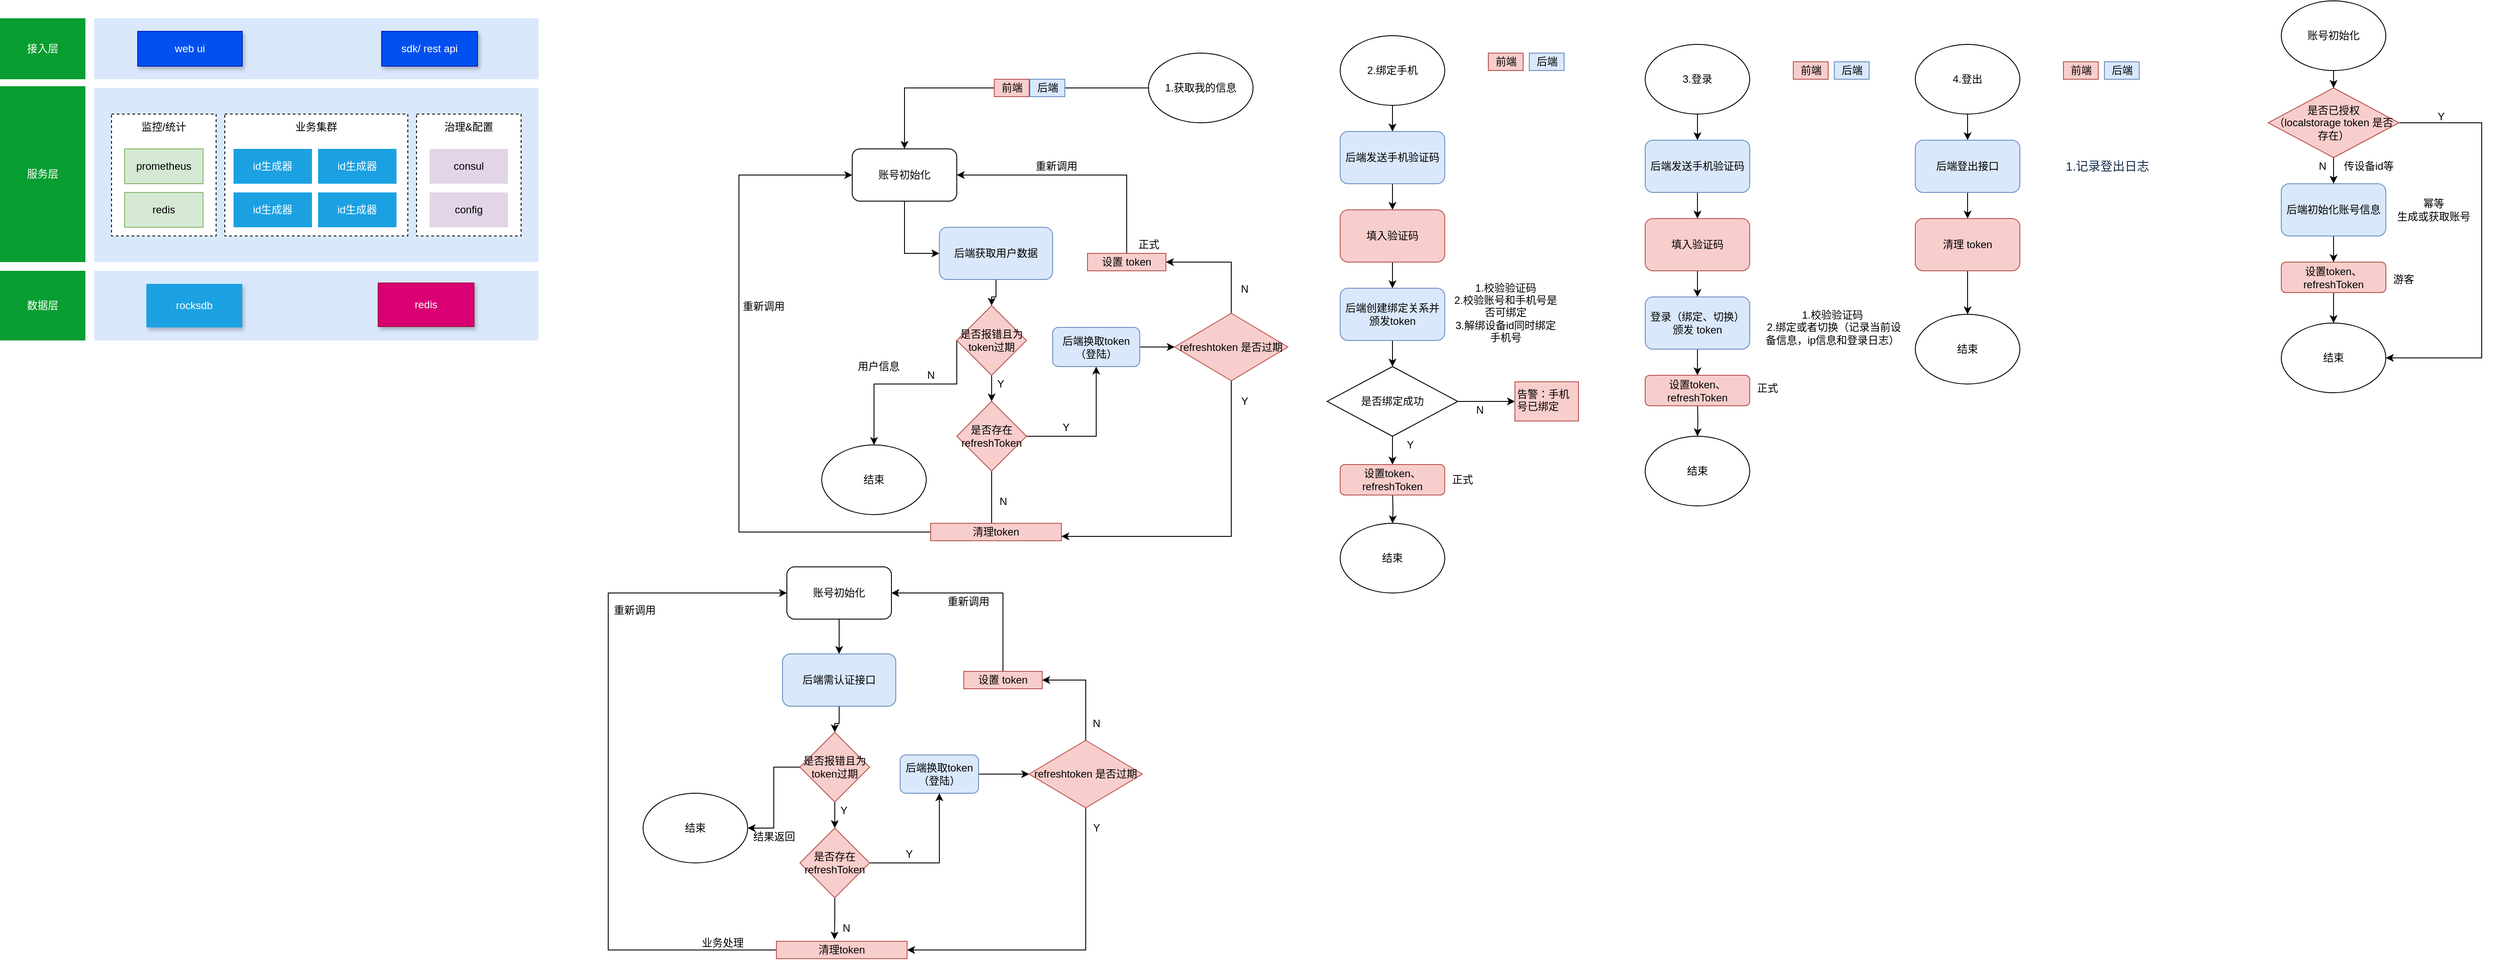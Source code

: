 <mxfile version="21.3.8" type="device">
  <diagram id="XAZssRx8YIH9e5BkyWsl" name="第 1 页">
    <mxGraphModel dx="3077" dy="991" grid="1" gridSize="10" guides="1" tooltips="1" connect="1" arrows="1" fold="1" page="1" pageScale="1" pageWidth="827" pageHeight="1169" math="0" shadow="0">
      <root>
        <mxCell id="0" />
        <mxCell id="1" parent="0" />
        <mxCell id="LnrfKWXW1_7QK9XkgKNR-47" value="" style="rounded=0;whiteSpace=wrap;html=1;fillColor=#dae8fc;strokeColor=none;" parent="1" vertex="1">
          <mxGeometry x="-720" y="330" width="510" height="80" as="geometry" />
        </mxCell>
        <mxCell id="LnrfKWXW1_7QK9XkgKNR-14" value="" style="rounded=0;whiteSpace=wrap;html=1;fillColor=#dae8fc;strokeColor=none;" parent="1" vertex="1">
          <mxGeometry x="-720" y="40" width="510" height="70" as="geometry" />
        </mxCell>
        <mxCell id="_0mLZ7xdxn-8egXV9tlw-7" style="edgeStyle=orthogonalEdgeStyle;rounded=0;orthogonalLoop=1;jettySize=auto;html=1;entryX=0.5;entryY=0;entryDx=0;entryDy=0;" parent="1" source="_0mLZ7xdxn-8egXV9tlw-6" target="T187bEgZ6sbshKcKV5Hq-18" edge="1">
          <mxGeometry relative="1" as="geometry">
            <mxPoint x="210" y="160" as="targetPoint" />
          </mxGeometry>
        </mxCell>
        <mxCell id="_0mLZ7xdxn-8egXV9tlw-6" value="1.获取我的信息" style="ellipse;whiteSpace=wrap;html=1;" parent="1" vertex="1">
          <mxGeometry x="490" y="80" width="120" height="80" as="geometry" />
        </mxCell>
        <mxCell id="_0mLZ7xdxn-8egXV9tlw-37" value="" style="edgeStyle=orthogonalEdgeStyle;rounded=0;orthogonalLoop=1;jettySize=auto;html=1;entryX=0.5;entryY=0;entryDx=0;entryDy=0;" parent="1" source="_0mLZ7xdxn-8egXV9tlw-53" target="_0mLZ7xdxn-8egXV9tlw-15" edge="1">
          <mxGeometry relative="1" as="geometry">
            <mxPoint x="310" y="420" as="targetPoint" />
            <Array as="points">
              <mxPoint x="270" y="460" />
              <mxPoint x="175" y="460" />
            </Array>
          </mxGeometry>
        </mxCell>
        <mxCell id="_0mLZ7xdxn-8egXV9tlw-55" value="" style="edgeStyle=orthogonalEdgeStyle;rounded=0;orthogonalLoop=1;jettySize=auto;html=1;entryX=0.5;entryY=0;entryDx=0;entryDy=0;" parent="1" source="_0mLZ7xdxn-8egXV9tlw-12" target="_0mLZ7xdxn-8egXV9tlw-53" edge="1">
          <mxGeometry relative="1" as="geometry">
            <mxPoint x="310" y="420" as="targetPoint" />
          </mxGeometry>
        </mxCell>
        <mxCell id="_0mLZ7xdxn-8egXV9tlw-12" value="后端获取用户数据" style="rounded=1;whiteSpace=wrap;html=1;fillColor=#dae8fc;strokeColor=#6c8ebf;" parent="1" vertex="1">
          <mxGeometry x="250" y="280" width="130" height="60" as="geometry" />
        </mxCell>
        <mxCell id="_0mLZ7xdxn-8egXV9tlw-15" value="结束" style="ellipse;whiteSpace=wrap;html=1;" parent="1" vertex="1">
          <mxGeometry x="115" y="530" width="120" height="80" as="geometry" />
        </mxCell>
        <mxCell id="_0mLZ7xdxn-8egXV9tlw-32" value="用户信息" style="text;html=1;align=center;verticalAlign=middle;resizable=0;points=[];autosize=1;" parent="1" vertex="1">
          <mxGeometry x="150" y="430" width="60" height="20" as="geometry" />
        </mxCell>
        <mxCell id="_0mLZ7xdxn-8egXV9tlw-40" value="" style="edgeStyle=orthogonalEdgeStyle;rounded=0;orthogonalLoop=1;jettySize=auto;html=1;" parent="1" source="_0mLZ7xdxn-8egXV9tlw-38" target="_0mLZ7xdxn-8egXV9tlw-46" edge="1">
          <mxGeometry relative="1" as="geometry">
            <mxPoint x="770" y="180" as="targetPoint" />
          </mxGeometry>
        </mxCell>
        <mxCell id="_0mLZ7xdxn-8egXV9tlw-38" value="2.绑定手机" style="ellipse;whiteSpace=wrap;html=1;" parent="1" vertex="1">
          <mxGeometry x="710" y="60" width="120" height="80" as="geometry" />
        </mxCell>
        <mxCell id="PrDm2Zr-NET8_9OV9A78-14" style="edgeStyle=orthogonalEdgeStyle;rounded=0;orthogonalLoop=1;jettySize=auto;html=1;" parent="1" source="_0mLZ7xdxn-8egXV9tlw-46" target="PrDm2Zr-NET8_9OV9A78-12" edge="1">
          <mxGeometry relative="1" as="geometry" />
        </mxCell>
        <mxCell id="_0mLZ7xdxn-8egXV9tlw-46" value="后端发送手机验证码" style="rounded=1;whiteSpace=wrap;html=1;fillColor=#dae8fc;strokeColor=#6c8ebf;" parent="1" vertex="1">
          <mxGeometry x="710" y="170" width="120" height="60" as="geometry" />
        </mxCell>
        <mxCell id="PrDm2Zr-NET8_9OV9A78-55" value="" style="edgeStyle=orthogonalEdgeStyle;rounded=0;orthogonalLoop=1;jettySize=auto;html=1;entryX=0.5;entryY=0;entryDx=0;entryDy=0;" parent="1" source="_0mLZ7xdxn-8egXV9tlw-48" target="PrDm2Zr-NET8_9OV9A78-56" edge="1">
          <mxGeometry relative="1" as="geometry">
            <mxPoint x="770.067" y="440" as="targetPoint" />
          </mxGeometry>
        </mxCell>
        <mxCell id="_0mLZ7xdxn-8egXV9tlw-48" value="后端创建绑定关系并颁发token" style="rounded=1;whiteSpace=wrap;html=1;fillColor=#dae8fc;strokeColor=#6c8ebf;" parent="1" vertex="1">
          <mxGeometry x="710" y="350" width="120" height="60" as="geometry" />
        </mxCell>
        <mxCell id="_0mLZ7xdxn-8egXV9tlw-49" value="1.校验验证码&lt;br&gt;2.校验账号和手机号是否可绑定&lt;br&gt;3.解绑设备id同时绑定手机号" style="text;html=1;strokeColor=none;fillColor=none;align=center;verticalAlign=middle;whiteSpace=wrap;rounded=0;" parent="1" vertex="1">
          <mxGeometry x="840" y="330" width="120" height="95" as="geometry" />
        </mxCell>
        <mxCell id="_0mLZ7xdxn-8egXV9tlw-52" value="结束" style="ellipse;whiteSpace=wrap;html=1;" parent="1" vertex="1">
          <mxGeometry x="710" y="620" width="120" height="80" as="geometry" />
        </mxCell>
        <mxCell id="_0mLZ7xdxn-8egXV9tlw-58" value="" style="edgeStyle=orthogonalEdgeStyle;rounded=0;orthogonalLoop=1;jettySize=auto;html=1;" parent="1" source="_0mLZ7xdxn-8egXV9tlw-53" target="_0mLZ7xdxn-8egXV9tlw-63" edge="1">
          <mxGeometry relative="1" as="geometry">
            <mxPoint x="390" y="410" as="targetPoint" />
          </mxGeometry>
        </mxCell>
        <mxCell id="_0mLZ7xdxn-8egXV9tlw-53" value="是否报错且为token过期" style="rhombus;whiteSpace=wrap;html=1;fillColor=#f8cecc;strokeColor=#b85450;" parent="1" vertex="1">
          <mxGeometry x="270" y="370" width="80" height="80" as="geometry" />
        </mxCell>
        <mxCell id="_0mLZ7xdxn-8egXV9tlw-56" value="N" style="text;html=1;align=center;verticalAlign=middle;resizable=0;points=[];autosize=1;" parent="1" vertex="1">
          <mxGeometry x="230" y="440" width="20" height="20" as="geometry" />
        </mxCell>
        <mxCell id="_0mLZ7xdxn-8egXV9tlw-66" value="" style="edgeStyle=orthogonalEdgeStyle;rounded=0;orthogonalLoop=1;jettySize=auto;html=1;entryX=1;entryY=0.5;entryDx=0;entryDy=0;exitX=0.5;exitY=0;exitDx=0;exitDy=0;" parent="1" source="PrDm2Zr-NET8_9OV9A78-2" target="T187bEgZ6sbshKcKV5Hq-18" edge="1">
          <mxGeometry relative="1" as="geometry">
            <mxPoint x="590" y="290" as="targetPoint" />
            <Array as="points" />
          </mxGeometry>
        </mxCell>
        <mxCell id="PrDm2Zr-NET8_9OV9A78-123" value="" style="edgeStyle=orthogonalEdgeStyle;rounded=0;orthogonalLoop=1;jettySize=auto;html=1;entryX=1;entryY=0.5;entryDx=0;entryDy=0;exitX=0.5;exitY=0;exitDx=0;exitDy=0;" parent="1" source="T187bEgZ6sbshKcKV5Hq-29" target="PrDm2Zr-NET8_9OV9A78-2" edge="1">
          <mxGeometry relative="1" as="geometry">
            <mxPoint x="455" y="295" as="targetPoint" />
          </mxGeometry>
        </mxCell>
        <mxCell id="T187bEgZ6sbshKcKV5Hq-30" value="" style="edgeStyle=orthogonalEdgeStyle;rounded=0;orthogonalLoop=1;jettySize=auto;html=1;" parent="1" source="_0mLZ7xdxn-8egXV9tlw-61" target="T187bEgZ6sbshKcKV5Hq-29" edge="1">
          <mxGeometry relative="1" as="geometry" />
        </mxCell>
        <mxCell id="_0mLZ7xdxn-8egXV9tlw-61" value="后端换取token（登陆）" style="rounded=1;whiteSpace=wrap;html=1;fillColor=#dae8fc;strokeColor=#6c8ebf;" parent="1" vertex="1">
          <mxGeometry x="380" y="395" width="100" height="45" as="geometry" />
        </mxCell>
        <mxCell id="_0mLZ7xdxn-8egXV9tlw-64" value="" style="edgeStyle=orthogonalEdgeStyle;rounded=0;orthogonalLoop=1;jettySize=auto;html=1;" parent="1" source="_0mLZ7xdxn-8egXV9tlw-63" target="_0mLZ7xdxn-8egXV9tlw-61" edge="1">
          <mxGeometry relative="1" as="geometry" />
        </mxCell>
        <mxCell id="_0mLZ7xdxn-8egXV9tlw-68" style="edgeStyle=orthogonalEdgeStyle;rounded=0;orthogonalLoop=1;jettySize=auto;html=1;entryX=0;entryY=0.5;entryDx=0;entryDy=0;" parent="1" source="_0mLZ7xdxn-8egXV9tlw-63" target="T187bEgZ6sbshKcKV5Hq-18" edge="1">
          <mxGeometry relative="1" as="geometry">
            <mxPoint x="140" y="220" as="targetPoint" />
            <Array as="points">
              <mxPoint x="310" y="630" />
              <mxPoint x="20" y="630" />
              <mxPoint x="20" y="220" />
            </Array>
          </mxGeometry>
        </mxCell>
        <mxCell id="_0mLZ7xdxn-8egXV9tlw-63" value="是否存在refreshToken" style="rhombus;whiteSpace=wrap;html=1;fillColor=#f8cecc;strokeColor=#b85450;" parent="1" vertex="1">
          <mxGeometry x="270" y="480" width="80" height="80" as="geometry" />
        </mxCell>
        <mxCell id="_0mLZ7xdxn-8egXV9tlw-67" value="Y" style="text;html=1;align=center;verticalAlign=middle;resizable=0;points=[];autosize=1;" parent="1" vertex="1">
          <mxGeometry x="310" y="450" width="20" height="20" as="geometry" />
        </mxCell>
        <mxCell id="_0mLZ7xdxn-8egXV9tlw-71" value="Y" style="text;html=1;align=center;verticalAlign=middle;resizable=0;points=[];autosize=1;" parent="1" vertex="1">
          <mxGeometry x="385" y="500" width="20" height="20" as="geometry" />
        </mxCell>
        <mxCell id="_0mLZ7xdxn-8egXV9tlw-72" value="N" style="text;html=1;align=center;verticalAlign=middle;resizable=0;points=[];autosize=1;" parent="1" vertex="1">
          <mxGeometry x="313" y="585" width="20" height="20" as="geometry" />
        </mxCell>
        <mxCell id="PrDm2Zr-NET8_9OV9A78-1" value="清理token" style="text;html=1;strokeColor=#b85450;fillColor=#f8cecc;align=center;verticalAlign=middle;whiteSpace=wrap;rounded=0;" parent="1" vertex="1">
          <mxGeometry x="240" y="620" width="150" height="20" as="geometry" />
        </mxCell>
        <mxCell id="PrDm2Zr-NET8_9OV9A78-6" value="前端" style="text;html=1;align=center;verticalAlign=middle;resizable=0;points=[];autosize=1;fillColor=#f8cecc;strokeColor=#b85450;" parent="1" vertex="1">
          <mxGeometry x="313" y="110" width="40" height="20" as="geometry" />
        </mxCell>
        <mxCell id="PrDm2Zr-NET8_9OV9A78-7" value="后端" style="text;html=1;align=center;verticalAlign=middle;resizable=0;points=[];autosize=1;fillColor=#dae8fc;strokeColor=#6c8ebf;" parent="1" vertex="1">
          <mxGeometry x="354" y="110" width="40" height="20" as="geometry" />
        </mxCell>
        <mxCell id="PrDm2Zr-NET8_9OV9A78-9" value="前端" style="text;html=1;align=center;verticalAlign=middle;resizable=0;points=[];autosize=1;fillColor=#f8cecc;strokeColor=#b85450;" parent="1" vertex="1">
          <mxGeometry x="880" y="80" width="40" height="20" as="geometry" />
        </mxCell>
        <mxCell id="PrDm2Zr-NET8_9OV9A78-10" value="后端" style="text;html=1;align=center;verticalAlign=middle;resizable=0;points=[];autosize=1;fillColor=#dae8fc;strokeColor=#6c8ebf;" parent="1" vertex="1">
          <mxGeometry x="927" y="80" width="40" height="20" as="geometry" />
        </mxCell>
        <mxCell id="PrDm2Zr-NET8_9OV9A78-15" value="" style="edgeStyle=orthogonalEdgeStyle;rounded=0;orthogonalLoop=1;jettySize=auto;html=1;" parent="1" source="PrDm2Zr-NET8_9OV9A78-12" target="_0mLZ7xdxn-8egXV9tlw-48" edge="1">
          <mxGeometry relative="1" as="geometry" />
        </mxCell>
        <mxCell id="PrDm2Zr-NET8_9OV9A78-12" value="填入验证码" style="rounded=1;whiteSpace=wrap;html=1;fillColor=#f8cecc;strokeColor=#b85450;" parent="1" vertex="1">
          <mxGeometry x="710" y="260" width="120" height="60" as="geometry" />
        </mxCell>
        <mxCell id="PrDm2Zr-NET8_9OV9A78-17" value="" style="edgeStyle=orthogonalEdgeStyle;rounded=0;orthogonalLoop=1;jettySize=auto;html=1;" parent="1" source="PrDm2Zr-NET8_9OV9A78-18" target="PrDm2Zr-NET8_9OV9A78-20" edge="1">
          <mxGeometry relative="1" as="geometry">
            <mxPoint x="1430" y="190" as="targetPoint" />
          </mxGeometry>
        </mxCell>
        <mxCell id="PrDm2Zr-NET8_9OV9A78-18" value="4.登出" style="ellipse;whiteSpace=wrap;html=1;" parent="1" vertex="1">
          <mxGeometry x="1370" y="70" width="120" height="80" as="geometry" />
        </mxCell>
        <mxCell id="PrDm2Zr-NET8_9OV9A78-19" style="edgeStyle=orthogonalEdgeStyle;rounded=0;orthogonalLoop=1;jettySize=auto;html=1;" parent="1" source="PrDm2Zr-NET8_9OV9A78-20" target="PrDm2Zr-NET8_9OV9A78-28" edge="1">
          <mxGeometry relative="1" as="geometry" />
        </mxCell>
        <mxCell id="PrDm2Zr-NET8_9OV9A78-20" value="后端登出接口" style="rounded=1;whiteSpace=wrap;html=1;fillColor=#dae8fc;strokeColor=#6c8ebf;" parent="1" vertex="1">
          <mxGeometry x="1370" y="180" width="120" height="60" as="geometry" />
        </mxCell>
        <mxCell id="PrDm2Zr-NET8_9OV9A78-24" value="结束" style="ellipse;whiteSpace=wrap;html=1;" parent="1" vertex="1">
          <mxGeometry x="1370" y="380" width="120" height="80" as="geometry" />
        </mxCell>
        <mxCell id="PrDm2Zr-NET8_9OV9A78-25" value="前端" style="text;html=1;align=center;verticalAlign=middle;resizable=0;points=[];autosize=1;fillColor=#f8cecc;strokeColor=#b85450;" parent="1" vertex="1">
          <mxGeometry x="1540" y="90" width="40" height="20" as="geometry" />
        </mxCell>
        <mxCell id="PrDm2Zr-NET8_9OV9A78-26" value="后端" style="text;html=1;align=center;verticalAlign=middle;resizable=0;points=[];autosize=1;fillColor=#dae8fc;strokeColor=#6c8ebf;" parent="1" vertex="1">
          <mxGeometry x="1587" y="90" width="40" height="20" as="geometry" />
        </mxCell>
        <mxCell id="PrDm2Zr-NET8_9OV9A78-27" value="" style="edgeStyle=orthogonalEdgeStyle;rounded=0;orthogonalLoop=1;jettySize=auto;html=1;" parent="1" source="PrDm2Zr-NET8_9OV9A78-28" target="PrDm2Zr-NET8_9OV9A78-24" edge="1">
          <mxGeometry relative="1" as="geometry">
            <mxPoint x="1430" y="360" as="targetPoint" />
          </mxGeometry>
        </mxCell>
        <mxCell id="PrDm2Zr-NET8_9OV9A78-28" value="&lt;span style=&quot;font-family: &amp;#34;helvetica&amp;#34;&quot;&gt;清理 token&lt;/span&gt;" style="rounded=1;whiteSpace=wrap;html=1;fillColor=#f8cecc;strokeColor=#b85450;" parent="1" vertex="1">
          <mxGeometry x="1370" y="270" width="120" height="60" as="geometry" />
        </mxCell>
        <mxCell id="PrDm2Zr-NET8_9OV9A78-29" value="&lt;span style=&quot;color: rgb(23 , 43 , 77) ; font-family: , &amp;#34;system-ui&amp;#34; , &amp;#34;segoe ui&amp;#34; , &amp;#34;roboto&amp;#34; , &amp;#34;oxygen&amp;#34; , &amp;#34;ubuntu&amp;#34; , &amp;#34;fira sans&amp;#34; , &amp;#34;droid sans&amp;#34; , &amp;#34;helvetica neue&amp;#34; , sans-serif ; font-size: 14px ; text-align: left ; background-color: rgb(255 , 255 , 255)&quot;&gt;1.记录登出日志&lt;br&gt;&lt;/span&gt;" style="text;html=1;align=center;verticalAlign=middle;resizable=0;points=[];autosize=1;" parent="1" vertex="1">
          <mxGeometry x="1535" y="200" width="110" height="20" as="geometry" />
        </mxCell>
        <mxCell id="PrDm2Zr-NET8_9OV9A78-31" value="" style="edgeStyle=orthogonalEdgeStyle;rounded=0;orthogonalLoop=1;jettySize=auto;html=1;" parent="1" source="PrDm2Zr-NET8_9OV9A78-32" target="PrDm2Zr-NET8_9OV9A78-34" edge="1">
          <mxGeometry relative="1" as="geometry">
            <mxPoint x="1120" y="190" as="targetPoint" />
          </mxGeometry>
        </mxCell>
        <mxCell id="PrDm2Zr-NET8_9OV9A78-32" value="3.登录" style="ellipse;whiteSpace=wrap;html=1;" parent="1" vertex="1">
          <mxGeometry x="1060" y="70" width="120" height="80" as="geometry" />
        </mxCell>
        <mxCell id="PrDm2Zr-NET8_9OV9A78-33" style="edgeStyle=orthogonalEdgeStyle;rounded=0;orthogonalLoop=1;jettySize=auto;html=1;" parent="1" source="PrDm2Zr-NET8_9OV9A78-34" target="PrDm2Zr-NET8_9OV9A78-41" edge="1">
          <mxGeometry relative="1" as="geometry" />
        </mxCell>
        <mxCell id="PrDm2Zr-NET8_9OV9A78-34" value="后端发送手机验证码" style="rounded=1;whiteSpace=wrap;html=1;fillColor=#dae8fc;strokeColor=#6c8ebf;" parent="1" vertex="1">
          <mxGeometry x="1060" y="180" width="120" height="60" as="geometry" />
        </mxCell>
        <mxCell id="PrDm2Zr-NET8_9OV9A78-35" value="" style="edgeStyle=orthogonalEdgeStyle;rounded=0;orthogonalLoop=1;jettySize=auto;html=1;" parent="1" source="PrDm2Zr-NET8_9OV9A78-36" edge="1">
          <mxGeometry relative="1" as="geometry">
            <mxPoint x="1120" y="450" as="targetPoint" />
          </mxGeometry>
        </mxCell>
        <mxCell id="PrDm2Zr-NET8_9OV9A78-36" value="登录（绑定、切换）&lt;br&gt;颁发 token" style="rounded=1;whiteSpace=wrap;html=1;fillColor=#dae8fc;strokeColor=#6c8ebf;" parent="1" vertex="1">
          <mxGeometry x="1060" y="360" width="120" height="60" as="geometry" />
        </mxCell>
        <mxCell id="PrDm2Zr-NET8_9OV9A78-37" value="1.校验验证码&lt;br&gt;&amp;nbsp;2.绑定或者切换（记录当前设备信息，ip信息和登录日志）" style="text;html=1;strokeColor=none;fillColor=none;align=center;verticalAlign=middle;whiteSpace=wrap;rounded=0;" parent="1" vertex="1">
          <mxGeometry x="1190" y="350" width="170" height="90" as="geometry" />
        </mxCell>
        <mxCell id="PrDm2Zr-NET8_9OV9A78-38" value="前端" style="text;html=1;align=center;verticalAlign=middle;resizable=0;points=[];autosize=1;fillColor=#f8cecc;strokeColor=#b85450;" parent="1" vertex="1">
          <mxGeometry x="1230" y="90" width="40" height="20" as="geometry" />
        </mxCell>
        <mxCell id="PrDm2Zr-NET8_9OV9A78-39" value="后端" style="text;html=1;align=center;verticalAlign=middle;resizable=0;points=[];autosize=1;fillColor=#dae8fc;strokeColor=#6c8ebf;" parent="1" vertex="1">
          <mxGeometry x="1277" y="90" width="40" height="20" as="geometry" />
        </mxCell>
        <mxCell id="PrDm2Zr-NET8_9OV9A78-40" value="" style="edgeStyle=orthogonalEdgeStyle;rounded=0;orthogonalLoop=1;jettySize=auto;html=1;" parent="1" source="PrDm2Zr-NET8_9OV9A78-41" target="PrDm2Zr-NET8_9OV9A78-36" edge="1">
          <mxGeometry relative="1" as="geometry" />
        </mxCell>
        <mxCell id="PrDm2Zr-NET8_9OV9A78-41" value="填入验证码" style="rounded=1;whiteSpace=wrap;html=1;fillColor=#f8cecc;strokeColor=#b85450;" parent="1" vertex="1">
          <mxGeometry x="1060" y="270" width="120" height="60" as="geometry" />
        </mxCell>
        <mxCell id="PrDm2Zr-NET8_9OV9A78-43" value="结束" style="ellipse;whiteSpace=wrap;html=1;" parent="1" vertex="1">
          <mxGeometry x="1060" y="520" width="120" height="80" as="geometry" />
        </mxCell>
        <mxCell id="T187bEgZ6sbshKcKV5Hq-10" value="" style="edgeStyle=orthogonalEdgeStyle;rounded=0;orthogonalLoop=1;jettySize=auto;html=1;" parent="1" source="PrDm2Zr-NET8_9OV9A78-44" target="T187bEgZ6sbshKcKV5Hq-9" edge="1">
          <mxGeometry relative="1" as="geometry" />
        </mxCell>
        <mxCell id="PrDm2Zr-NET8_9OV9A78-44" value="账号初始化" style="ellipse;whiteSpace=wrap;html=1;" parent="1" vertex="1">
          <mxGeometry x="1790" y="20" width="120" height="80" as="geometry" />
        </mxCell>
        <mxCell id="PrDm2Zr-NET8_9OV9A78-50" style="edgeStyle=orthogonalEdgeStyle;rounded=0;orthogonalLoop=1;jettySize=auto;html=1;exitX=0.5;exitY=1;exitDx=0;exitDy=0;" parent="1" source="PrDm2Zr-NET8_9OV9A78-2" target="PrDm2Zr-NET8_9OV9A78-2" edge="1">
          <mxGeometry relative="1" as="geometry" />
        </mxCell>
        <mxCell id="PrDm2Zr-NET8_9OV9A78-53" value="" style="edgeStyle=orthogonalEdgeStyle;rounded=0;orthogonalLoop=1;jettySize=auto;html=1;" parent="1" target="PrDm2Zr-NET8_9OV9A78-43" edge="1">
          <mxGeometry relative="1" as="geometry">
            <mxPoint x="1120" y="480" as="sourcePoint" />
          </mxGeometry>
        </mxCell>
        <mxCell id="PrDm2Zr-NET8_9OV9A78-58" value="" style="edgeStyle=orthogonalEdgeStyle;rounded=0;orthogonalLoop=1;jettySize=auto;html=1;entryX=0;entryY=0.5;entryDx=0;entryDy=0;" parent="1" source="PrDm2Zr-NET8_9OV9A78-56" target="PrDm2Zr-NET8_9OV9A78-68" edge="1">
          <mxGeometry relative="1" as="geometry">
            <mxPoint x="925" y="480" as="targetPoint" />
          </mxGeometry>
        </mxCell>
        <mxCell id="PrDm2Zr-NET8_9OV9A78-60" value="" style="edgeStyle=orthogonalEdgeStyle;rounded=0;orthogonalLoop=1;jettySize=auto;html=1;entryX=0.5;entryY=0;entryDx=0;entryDy=0;" parent="1" source="PrDm2Zr-NET8_9OV9A78-56" target="T187bEgZ6sbshKcKV5Hq-17" edge="1">
          <mxGeometry relative="1" as="geometry">
            <mxPoint x="770" y="560" as="targetPoint" />
          </mxGeometry>
        </mxCell>
        <mxCell id="PrDm2Zr-NET8_9OV9A78-56" value="是否绑定成功" style="rhombus;whiteSpace=wrap;html=1;" parent="1" vertex="1">
          <mxGeometry x="695" y="440" width="150" height="80" as="geometry" />
        </mxCell>
        <mxCell id="PrDm2Zr-NET8_9OV9A78-62" value="" style="edgeStyle=orthogonalEdgeStyle;rounded=0;orthogonalLoop=1;jettySize=auto;html=1;" parent="1" target="_0mLZ7xdxn-8egXV9tlw-52" edge="1">
          <mxGeometry relative="1" as="geometry">
            <mxPoint x="770.067" y="585" as="sourcePoint" />
          </mxGeometry>
        </mxCell>
        <mxCell id="PrDm2Zr-NET8_9OV9A78-64" value="N" style="text;html=1;align=center;verticalAlign=middle;resizable=0;points=[];autosize=1;" parent="1" vertex="1">
          <mxGeometry x="860" y="480" width="20" height="20" as="geometry" />
        </mxCell>
        <mxCell id="PrDm2Zr-NET8_9OV9A78-65" value="Y" style="text;html=1;align=center;verticalAlign=middle;resizable=0;points=[];autosize=1;" parent="1" vertex="1">
          <mxGeometry x="780" y="520" width="20" height="20" as="geometry" />
        </mxCell>
        <mxCell id="PrDm2Zr-NET8_9OV9A78-68" value="&lt;span style=&quot;color: rgb(0 , 0 , 0) ; font-family: &amp;#34;helvetica&amp;#34; ; font-size: 12px ; font-style: normal ; font-weight: 400 ; letter-spacing: normal ; text-align: center ; text-indent: 0px ; text-transform: none ; word-spacing: 0px ; display: inline ; float: none&quot;&gt;告警：手机号已绑定&lt;/span&gt;" style="text;whiteSpace=wrap;html=1;fillColor=#f8cecc;strokeColor=#b85450;" parent="1" vertex="1">
          <mxGeometry x="910.5" y="457.5" width="73" height="45" as="geometry" />
        </mxCell>
        <mxCell id="PrDm2Zr-NET8_9OV9A78-84" value="" style="edgeStyle=orthogonalEdgeStyle;rounded=0;orthogonalLoop=1;jettySize=auto;html=1;" parent="1" source="PrDm2Zr-NET8_9OV9A78-75" target="PrDm2Zr-NET8_9OV9A78-83" edge="1">
          <mxGeometry relative="1" as="geometry" />
        </mxCell>
        <mxCell id="PrDm2Zr-NET8_9OV9A78-75" value="后端初始化账号信息" style="rounded=1;whiteSpace=wrap;html=1;fillColor=#dae8fc;strokeColor=#6c8ebf;" parent="1" vertex="1">
          <mxGeometry x="1790" y="230" width="120" height="60" as="geometry" />
        </mxCell>
        <mxCell id="PrDm2Zr-NET8_9OV9A78-85" value="" style="edgeStyle=orthogonalEdgeStyle;rounded=0;orthogonalLoop=1;jettySize=auto;html=1;" parent="1" source="PrDm2Zr-NET8_9OV9A78-83" target="PrDm2Zr-NET8_9OV9A78-79" edge="1">
          <mxGeometry relative="1" as="geometry" />
        </mxCell>
        <mxCell id="PrDm2Zr-NET8_9OV9A78-83" value="设置token、refreshToken" style="rounded=1;whiteSpace=wrap;html=1;fillColor=#f8cecc;strokeColor=#b85450;" parent="1" vertex="1">
          <mxGeometry x="1790" y="320" width="120" height="35" as="geometry" />
        </mxCell>
        <mxCell id="PrDm2Zr-NET8_9OV9A78-78" value="幂等&lt;br&gt;生成或获取账号" style="text;html=1;strokeColor=none;fillColor=none;align=center;verticalAlign=middle;whiteSpace=wrap;rounded=0;" parent="1" vertex="1">
          <mxGeometry x="1890" y="250" width="150" height="20" as="geometry" />
        </mxCell>
        <mxCell id="PrDm2Zr-NET8_9OV9A78-79" value="结束" style="ellipse;whiteSpace=wrap;html=1;" parent="1" vertex="1">
          <mxGeometry x="1790" y="390" width="120" height="80" as="geometry" />
        </mxCell>
        <mxCell id="PrDm2Zr-NET8_9OV9A78-90" value="传设备id等" style="text;html=1;align=center;verticalAlign=middle;resizable=0;points=[];autosize=1;" parent="1" vertex="1">
          <mxGeometry x="1855" y="200" width="70" height="20" as="geometry" />
        </mxCell>
        <mxCell id="PrDm2Zr-NET8_9OV9A78-91" value="" style="edgeStyle=orthogonalEdgeStyle;rounded=0;orthogonalLoop=1;jettySize=auto;html=1;entryX=0.5;entryY=0;entryDx=0;entryDy=0;" parent="1" source="PrDm2Zr-NET8_9OV9A78-92" target="PrDm2Zr-NET8_9OV9A78-94" edge="1">
          <mxGeometry relative="1" as="geometry">
            <mxPoint x="130" y="910" as="targetPoint" />
          </mxGeometry>
        </mxCell>
        <mxCell id="PrDm2Zr-NET8_9OV9A78-92" value="后端需认证接口" style="rounded=1;whiteSpace=wrap;html=1;fillColor=#dae8fc;strokeColor=#6c8ebf;" parent="1" vertex="1">
          <mxGeometry x="70" y="770" width="130" height="60" as="geometry" />
        </mxCell>
        <mxCell id="PrDm2Zr-NET8_9OV9A78-93" value="" style="edgeStyle=orthogonalEdgeStyle;rounded=0;orthogonalLoop=1;jettySize=auto;html=1;" parent="1" source="PrDm2Zr-NET8_9OV9A78-94" target="PrDm2Zr-NET8_9OV9A78-98" edge="1">
          <mxGeometry relative="1" as="geometry">
            <mxPoint x="210" y="900" as="targetPoint" />
          </mxGeometry>
        </mxCell>
        <mxCell id="PrDm2Zr-NET8_9OV9A78-94" value="是否报错且为token过期" style="rhombus;whiteSpace=wrap;html=1;fillColor=#f8cecc;strokeColor=#b85450;" parent="1" vertex="1">
          <mxGeometry x="90" y="860" width="80" height="80" as="geometry" />
        </mxCell>
        <mxCell id="PrDm2Zr-NET8_9OV9A78-95" value="" style="edgeStyle=orthogonalEdgeStyle;rounded=0;orthogonalLoop=1;jettySize=auto;html=1;entryX=1;entryY=0.5;entryDx=0;entryDy=0;exitX=0.5;exitY=0;exitDx=0;exitDy=0;" parent="1" source="PrDm2Zr-NET8_9OV9A78-103" target="T187bEgZ6sbshKcKV5Hq-24" edge="1">
          <mxGeometry relative="1" as="geometry">
            <mxPoint x="410" y="780" as="targetPoint" />
            <Array as="points" />
          </mxGeometry>
        </mxCell>
        <mxCell id="PrDm2Zr-NET8_9OV9A78-108" value="" style="edgeStyle=orthogonalEdgeStyle;rounded=0;orthogonalLoop=1;jettySize=auto;html=1;" parent="1" source="PrDm2Zr-NET8_9OV9A78-96" target="PrDm2Zr-NET8_9OV9A78-109" edge="1">
          <mxGeometry relative="1" as="geometry">
            <mxPoint x="420" y="897.5" as="targetPoint" />
          </mxGeometry>
        </mxCell>
        <mxCell id="PrDm2Zr-NET8_9OV9A78-96" value="后端换取token（登陆）" style="rounded=1;whiteSpace=wrap;html=1;fillColor=#dae8fc;strokeColor=#6c8ebf;" parent="1" vertex="1">
          <mxGeometry x="205" y="886" width="90" height="44" as="geometry" />
        </mxCell>
        <mxCell id="PrDm2Zr-NET8_9OV9A78-97" value="" style="edgeStyle=orthogonalEdgeStyle;rounded=0;orthogonalLoop=1;jettySize=auto;html=1;" parent="1" source="PrDm2Zr-NET8_9OV9A78-98" target="PrDm2Zr-NET8_9OV9A78-96" edge="1">
          <mxGeometry relative="1" as="geometry" />
        </mxCell>
        <mxCell id="PrDm2Zr-NET8_9OV9A78-106" value="" style="edgeStyle=orthogonalEdgeStyle;rounded=0;orthogonalLoop=1;jettySize=auto;html=1;entryX=0.444;entryY=-0.1;entryDx=0;entryDy=0;entryPerimeter=0;" parent="1" source="PrDm2Zr-NET8_9OV9A78-98" target="PrDm2Zr-NET8_9OV9A78-102" edge="1">
          <mxGeometry relative="1" as="geometry">
            <mxPoint x="130" y="1130" as="targetPoint" />
          </mxGeometry>
        </mxCell>
        <mxCell id="PrDm2Zr-NET8_9OV9A78-115" value="" style="edgeStyle=orthogonalEdgeStyle;rounded=0;orthogonalLoop=1;jettySize=auto;html=1;exitX=0;exitY=0.5;exitDx=0;exitDy=0;" parent="1" source="PrDm2Zr-NET8_9OV9A78-94" target="PrDm2Zr-NET8_9OV9A78-116" edge="1">
          <mxGeometry relative="1" as="geometry">
            <mxPoint x="-30" y="970" as="targetPoint" />
          </mxGeometry>
        </mxCell>
        <mxCell id="PrDm2Zr-NET8_9OV9A78-98" value="是否存在refreshToken" style="rhombus;whiteSpace=wrap;html=1;fillColor=#f8cecc;strokeColor=#b85450;" parent="1" vertex="1">
          <mxGeometry x="90" y="970" width="80" height="80" as="geometry" />
        </mxCell>
        <mxCell id="PrDm2Zr-NET8_9OV9A78-99" value="Y" style="text;html=1;align=center;verticalAlign=middle;resizable=0;points=[];autosize=1;" parent="1" vertex="1">
          <mxGeometry x="130" y="940" width="20" height="20" as="geometry" />
        </mxCell>
        <mxCell id="PrDm2Zr-NET8_9OV9A78-100" value="Y" style="text;html=1;align=center;verticalAlign=middle;resizable=0;points=[];autosize=1;" parent="1" vertex="1">
          <mxGeometry x="205" y="990" width="20" height="20" as="geometry" />
        </mxCell>
        <mxCell id="PrDm2Zr-NET8_9OV9A78-101" value="N" style="text;html=1;align=center;verticalAlign=middle;resizable=0;points=[];autosize=1;" parent="1" vertex="1">
          <mxGeometry x="133" y="1075" width="20" height="20" as="geometry" />
        </mxCell>
        <mxCell id="PrDm2Zr-NET8_9OV9A78-117" style="edgeStyle=orthogonalEdgeStyle;rounded=0;orthogonalLoop=1;jettySize=auto;html=1;entryX=0;entryY=0.5;entryDx=0;entryDy=0;" parent="1" source="PrDm2Zr-NET8_9OV9A78-102" target="T187bEgZ6sbshKcKV5Hq-24" edge="1">
          <mxGeometry relative="1" as="geometry">
            <Array as="points">
              <mxPoint x="-130" y="1110" />
              <mxPoint x="-130" y="700" />
            </Array>
          </mxGeometry>
        </mxCell>
        <mxCell id="PrDm2Zr-NET8_9OV9A78-102" value="清理token" style="text;html=1;strokeColor=#b85450;fillColor=#f8cecc;align=center;verticalAlign=middle;whiteSpace=wrap;rounded=0;" parent="1" vertex="1">
          <mxGeometry x="63" y="1100" width="150" height="20" as="geometry" />
        </mxCell>
        <mxCell id="PrDm2Zr-NET8_9OV9A78-104" style="edgeStyle=orthogonalEdgeStyle;rounded=0;orthogonalLoop=1;jettySize=auto;html=1;exitX=0.5;exitY=1;exitDx=0;exitDy=0;" parent="1" source="PrDm2Zr-NET8_9OV9A78-103" target="PrDm2Zr-NET8_9OV9A78-103" edge="1">
          <mxGeometry relative="1" as="geometry" />
        </mxCell>
        <mxCell id="PrDm2Zr-NET8_9OV9A78-110" style="edgeStyle=orthogonalEdgeStyle;rounded=0;orthogonalLoop=1;jettySize=auto;html=1;entryX=1;entryY=0.5;entryDx=0;entryDy=0;exitX=0.5;exitY=1;exitDx=0;exitDy=0;" parent="1" source="PrDm2Zr-NET8_9OV9A78-109" target="PrDm2Zr-NET8_9OV9A78-102" edge="1">
          <mxGeometry relative="1" as="geometry">
            <Array as="points">
              <mxPoint x="418" y="1110" />
            </Array>
          </mxGeometry>
        </mxCell>
        <mxCell id="PrDm2Zr-NET8_9OV9A78-109" value="refreshtoken 是否过期" style="rhombus;whiteSpace=wrap;html=1;fillColor=#f8cecc;strokeColor=#b85450;" parent="1" vertex="1">
          <mxGeometry x="353" y="869.25" width="130" height="77.5" as="geometry" />
        </mxCell>
        <mxCell id="PrDm2Zr-NET8_9OV9A78-111" value="Y" style="text;html=1;align=center;verticalAlign=middle;resizable=0;points=[];autosize=1;" parent="1" vertex="1">
          <mxGeometry x="420" y="960" width="20" height="20" as="geometry" />
        </mxCell>
        <mxCell id="PrDm2Zr-NET8_9OV9A78-103" value="设置 token" style="text;html=1;strokeColor=#b85450;fillColor=#f8cecc;align=center;verticalAlign=middle;whiteSpace=wrap;rounded=0;" parent="1" vertex="1">
          <mxGeometry x="278" y="790" width="90" height="20" as="geometry" />
        </mxCell>
        <mxCell id="PrDm2Zr-NET8_9OV9A78-113" value="" style="edgeStyle=orthogonalEdgeStyle;rounded=0;orthogonalLoop=1;jettySize=auto;html=1;entryX=1;entryY=0.5;entryDx=0;entryDy=0;exitX=0.5;exitY=0;exitDx=0;exitDy=0;" parent="1" source="PrDm2Zr-NET8_9OV9A78-109" target="PrDm2Zr-NET8_9OV9A78-103" edge="1">
          <mxGeometry relative="1" as="geometry">
            <mxPoint x="200" y="800" as="targetPoint" />
            <Array as="points">
              <mxPoint x="418" y="800" />
            </Array>
            <mxPoint x="445" y="860" as="sourcePoint" />
          </mxGeometry>
        </mxCell>
        <mxCell id="PrDm2Zr-NET8_9OV9A78-116" value="结束" style="ellipse;whiteSpace=wrap;html=1;" parent="1" vertex="1">
          <mxGeometry x="-90" y="930" width="120" height="80" as="geometry" />
        </mxCell>
        <mxCell id="PrDm2Zr-NET8_9OV9A78-118" value="业务处理" style="text;html=1;align=center;verticalAlign=middle;resizable=0;points=[];autosize=1;" parent="1" vertex="1">
          <mxGeometry x="-29" y="1092" width="60" height="20" as="geometry" />
        </mxCell>
        <mxCell id="PrDm2Zr-NET8_9OV9A78-119" value="结果返回" style="text;html=1;align=center;verticalAlign=middle;resizable=0;points=[];autosize=1;" parent="1" vertex="1">
          <mxGeometry x="30" y="970" width="60" height="20" as="geometry" />
        </mxCell>
        <mxCell id="PrDm2Zr-NET8_9OV9A78-2" value="设置 token" style="text;html=1;strokeColor=#b85450;fillColor=#f8cecc;align=center;verticalAlign=middle;whiteSpace=wrap;rounded=0;" parent="1" vertex="1">
          <mxGeometry x="420" y="310" width="90" height="20" as="geometry" />
        </mxCell>
        <mxCell id="T187bEgZ6sbshKcKV5Hq-1" value="游客" style="text;html=1;align=center;verticalAlign=middle;resizable=0;points=[];autosize=1;" parent="1" vertex="1">
          <mxGeometry x="1910" y="330" width="40" height="20" as="geometry" />
        </mxCell>
        <mxCell id="T187bEgZ6sbshKcKV5Hq-2" value="正式" style="text;html=1;align=center;verticalAlign=middle;resizable=0;points=[];autosize=1;" parent="1" vertex="1">
          <mxGeometry x="1180" y="455" width="40" height="20" as="geometry" />
        </mxCell>
        <mxCell id="T187bEgZ6sbshKcKV5Hq-3" value="正式" style="text;html=1;align=center;verticalAlign=middle;resizable=0;points=[];autosize=1;" parent="1" vertex="1">
          <mxGeometry x="830" y="560" width="40" height="20" as="geometry" />
        </mxCell>
        <mxCell id="T187bEgZ6sbshKcKV5Hq-11" value="" style="edgeStyle=orthogonalEdgeStyle;rounded=0;orthogonalLoop=1;jettySize=auto;html=1;" parent="1" source="T187bEgZ6sbshKcKV5Hq-9" target="PrDm2Zr-NET8_9OV9A78-75" edge="1">
          <mxGeometry relative="1" as="geometry" />
        </mxCell>
        <mxCell id="T187bEgZ6sbshKcKV5Hq-14" value="" style="edgeStyle=orthogonalEdgeStyle;rounded=0;orthogonalLoop=1;jettySize=auto;html=1;entryX=1;entryY=0.5;entryDx=0;entryDy=0;" parent="1" source="T187bEgZ6sbshKcKV5Hq-9" target="PrDm2Zr-NET8_9OV9A78-79" edge="1">
          <mxGeometry relative="1" as="geometry">
            <mxPoint x="2005" y="160" as="targetPoint" />
            <Array as="points">
              <mxPoint x="2020" y="160" />
              <mxPoint x="2020" y="430" />
            </Array>
          </mxGeometry>
        </mxCell>
        <mxCell id="T187bEgZ6sbshKcKV5Hq-9" value="是否已授权&lt;br&gt;（localstorage token 是否存在）" style="rhombus;whiteSpace=wrap;html=1;fillColor=#f8cecc;strokeColor=#b85450;" parent="1" vertex="1">
          <mxGeometry x="1775" y="120" width="150" height="80" as="geometry" />
        </mxCell>
        <mxCell id="T187bEgZ6sbshKcKV5Hq-12" value="N" style="text;html=1;align=center;verticalAlign=middle;resizable=0;points=[];autosize=1;" parent="1" vertex="1">
          <mxGeometry x="1827" y="200" width="20" height="20" as="geometry" />
        </mxCell>
        <mxCell id="T187bEgZ6sbshKcKV5Hq-15" value="Y" style="text;html=1;align=center;verticalAlign=middle;resizable=0;points=[];autosize=1;" parent="1" vertex="1">
          <mxGeometry x="1963" y="143" width="20" height="20" as="geometry" />
        </mxCell>
        <mxCell id="T187bEgZ6sbshKcKV5Hq-16" value="设置token、refreshToken" style="rounded=1;whiteSpace=wrap;html=1;fillColor=#f8cecc;strokeColor=#b85450;" parent="1" vertex="1">
          <mxGeometry x="1060" y="450" width="120" height="35" as="geometry" />
        </mxCell>
        <mxCell id="T187bEgZ6sbshKcKV5Hq-17" value="设置token、refreshToken" style="rounded=1;whiteSpace=wrap;html=1;fillColor=#f8cecc;strokeColor=#b85450;" parent="1" vertex="1">
          <mxGeometry x="710" y="552.5" width="120" height="35" as="geometry" />
        </mxCell>
        <mxCell id="T187bEgZ6sbshKcKV5Hq-20" value="" style="edgeStyle=orthogonalEdgeStyle;rounded=0;orthogonalLoop=1;jettySize=auto;html=1;entryX=0;entryY=0.5;entryDx=0;entryDy=0;" parent="1" source="T187bEgZ6sbshKcKV5Hq-18" target="_0mLZ7xdxn-8egXV9tlw-12" edge="1">
          <mxGeometry relative="1" as="geometry">
            <mxPoint x="210" y="303" as="targetPoint" />
          </mxGeometry>
        </mxCell>
        <mxCell id="T187bEgZ6sbshKcKV5Hq-18" value="账号初始化" style="rounded=1;whiteSpace=wrap;html=1;" parent="1" vertex="1">
          <mxGeometry x="150" y="190" width="120" height="60" as="geometry" />
        </mxCell>
        <mxCell id="T187bEgZ6sbshKcKV5Hq-21" value="重新调用" style="text;html=1;align=center;verticalAlign=middle;resizable=0;points=[];autosize=1;" parent="1" vertex="1">
          <mxGeometry x="18" y="361" width="60" height="20" as="geometry" />
        </mxCell>
        <mxCell id="T187bEgZ6sbshKcKV5Hq-22" value="正式" style="text;html=1;align=center;verticalAlign=middle;resizable=0;points=[];autosize=1;" parent="1" vertex="1">
          <mxGeometry x="470" y="290" width="40" height="20" as="geometry" />
        </mxCell>
        <mxCell id="T187bEgZ6sbshKcKV5Hq-23" value="重新调用" style="text;html=1;align=center;verticalAlign=middle;resizable=0;points=[];autosize=1;" parent="1" vertex="1">
          <mxGeometry x="354" y="200" width="60" height="20" as="geometry" />
        </mxCell>
        <mxCell id="T187bEgZ6sbshKcKV5Hq-25" value="" style="edgeStyle=orthogonalEdgeStyle;rounded=0;orthogonalLoop=1;jettySize=auto;html=1;" parent="1" source="T187bEgZ6sbshKcKV5Hq-24" target="PrDm2Zr-NET8_9OV9A78-92" edge="1">
          <mxGeometry relative="1" as="geometry" />
        </mxCell>
        <mxCell id="T187bEgZ6sbshKcKV5Hq-24" value="账号初始化" style="rounded=1;whiteSpace=wrap;html=1;" parent="1" vertex="1">
          <mxGeometry x="75" y="670" width="120" height="60" as="geometry" />
        </mxCell>
        <mxCell id="T187bEgZ6sbshKcKV5Hq-27" value="重新调用" style="text;html=1;align=center;verticalAlign=middle;resizable=0;points=[];autosize=1;" parent="1" vertex="1">
          <mxGeometry x="253" y="700" width="60" height="20" as="geometry" />
        </mxCell>
        <mxCell id="T187bEgZ6sbshKcKV5Hq-28" value="重新调用" style="text;html=1;align=center;verticalAlign=middle;resizable=0;points=[];autosize=1;" parent="1" vertex="1">
          <mxGeometry x="-130" y="710" width="60" height="20" as="geometry" />
        </mxCell>
        <mxCell id="T187bEgZ6sbshKcKV5Hq-31" style="edgeStyle=orthogonalEdgeStyle;rounded=0;orthogonalLoop=1;jettySize=auto;html=1;entryX=1;entryY=0.75;entryDx=0;entryDy=0;exitX=0.5;exitY=1;exitDx=0;exitDy=0;" parent="1" source="T187bEgZ6sbshKcKV5Hq-29" target="PrDm2Zr-NET8_9OV9A78-1" edge="1">
          <mxGeometry relative="1" as="geometry">
            <Array as="points">
              <mxPoint x="585" y="635" />
            </Array>
          </mxGeometry>
        </mxCell>
        <mxCell id="T187bEgZ6sbshKcKV5Hq-29" value="refreshtoken 是否过期" style="rhombus;whiteSpace=wrap;html=1;fillColor=#f8cecc;strokeColor=#b85450;" parent="1" vertex="1">
          <mxGeometry x="520" y="378.75" width="130" height="77.5" as="geometry" />
        </mxCell>
        <mxCell id="T187bEgZ6sbshKcKV5Hq-32" value="N" style="text;html=1;align=center;verticalAlign=middle;resizable=0;points=[];autosize=1;" parent="1" vertex="1">
          <mxGeometry x="590" y="341" width="20" height="20" as="geometry" />
        </mxCell>
        <mxCell id="T187bEgZ6sbshKcKV5Hq-33" value="Y" style="text;html=1;align=center;verticalAlign=middle;resizable=0;points=[];autosize=1;" parent="1" vertex="1">
          <mxGeometry x="590" y="470" width="20" height="20" as="geometry" />
        </mxCell>
        <mxCell id="T187bEgZ6sbshKcKV5Hq-34" value="N" style="text;html=1;align=center;verticalAlign=middle;resizable=0;points=[];autosize=1;" parent="1" vertex="1">
          <mxGeometry x="420" y="840" width="20" height="20" as="geometry" />
        </mxCell>
        <mxCell id="LnrfKWXW1_7QK9XkgKNR-4" value="rocksdb" style="rounded=0;whiteSpace=wrap;html=1;fillColor=#1ba1e2;strokeColor=none;fontColor=#ffffff;shadow=1;" parent="1" vertex="1">
          <mxGeometry x="-660" y="345" width="110" height="50" as="geometry" />
        </mxCell>
        <mxCell id="LnrfKWXW1_7QK9XkgKNR-18" value="web ui" style="rounded=0;whiteSpace=wrap;html=1;fillColor=#0050ef;fontColor=#ffffff;strokeColor=#001DBC;shadow=1;glass=0;" parent="1" vertex="1">
          <mxGeometry x="-670" y="55" width="120" height="40" as="geometry" />
        </mxCell>
        <mxCell id="LnrfKWXW1_7QK9XkgKNR-19" value="sdk/ rest api" style="rounded=0;whiteSpace=wrap;html=1;strokeColor=#001DBC;shadow=1;fillColor=#0050ef;fontColor=#ffffff;" parent="1" vertex="1">
          <mxGeometry x="-390" y="55" width="110" height="40" as="geometry" />
        </mxCell>
        <mxCell id="LnrfKWXW1_7QK9XkgKNR-20" value="" style="rounded=0;whiteSpace=wrap;html=1;fillColor=#dae8fc;strokeColor=none;" parent="1" vertex="1">
          <mxGeometry x="-720" y="120" width="510" height="200" as="geometry" />
        </mxCell>
        <mxCell id="LnrfKWXW1_7QK9XkgKNR-29" value="" style="group" parent="1" vertex="1" connectable="0">
          <mxGeometry x="-570" y="150" width="210" height="140" as="geometry" />
        </mxCell>
        <mxCell id="LnrfKWXW1_7QK9XkgKNR-27" value="" style="group" parent="LnrfKWXW1_7QK9XkgKNR-29" vertex="1" connectable="0">
          <mxGeometry y="30" width="210" height="110" as="geometry" />
        </mxCell>
        <mxCell id="LnrfKWXW1_7QK9XkgKNR-23" value="" style="rounded=0;whiteSpace=wrap;html=1;strokeColor=default;shadow=0;dashed=1;" parent="LnrfKWXW1_7QK9XkgKNR-27" vertex="1">
          <mxGeometry y="-30" width="210" height="140" as="geometry" />
        </mxCell>
        <mxCell id="LnrfKWXW1_7QK9XkgKNR-21" value="id生成器" style="rounded=0;whiteSpace=wrap;html=1;fillColor=#1ba1e2;strokeColor=none;shadow=0;glass=0;fontColor=#ffffff;" parent="LnrfKWXW1_7QK9XkgKNR-27" vertex="1">
          <mxGeometry x="10" y="10" width="90" height="40" as="geometry" />
        </mxCell>
        <mxCell id="LnrfKWXW1_7QK9XkgKNR-24" value="id生成器" style="rounded=0;whiteSpace=wrap;html=1;fillColor=#1ba1e2;strokeColor=none;shadow=0;glass=0;fontColor=#ffffff;" parent="LnrfKWXW1_7QK9XkgKNR-27" vertex="1">
          <mxGeometry x="107" y="10" width="90" height="40" as="geometry" />
        </mxCell>
        <mxCell id="LnrfKWXW1_7QK9XkgKNR-25" value="id生成器" style="rounded=0;whiteSpace=wrap;html=1;fillColor=#1ba1e2;strokeColor=none;shadow=0;glass=0;fontColor=#ffffff;" parent="LnrfKWXW1_7QK9XkgKNR-27" vertex="1">
          <mxGeometry x="10" y="60" width="90" height="40" as="geometry" />
        </mxCell>
        <mxCell id="LnrfKWXW1_7QK9XkgKNR-26" value="id生成器" style="rounded=0;whiteSpace=wrap;html=1;fillColor=#1ba1e2;strokeColor=none;shadow=0;glass=0;fontColor=#ffffff;" parent="LnrfKWXW1_7QK9XkgKNR-27" vertex="1">
          <mxGeometry x="107" y="60" width="90" height="40" as="geometry" />
        </mxCell>
        <mxCell id="LnrfKWXW1_7QK9XkgKNR-28" value="业务集群" style="text;html=1;strokeColor=none;fillColor=none;align=center;verticalAlign=middle;whiteSpace=wrap;rounded=0;" parent="LnrfKWXW1_7QK9XkgKNR-29" vertex="1">
          <mxGeometry x="75" width="60" height="30" as="geometry" />
        </mxCell>
        <mxCell id="LnrfKWXW1_7QK9XkgKNR-30" value="" style="rounded=0;whiteSpace=wrap;html=1;dashed=1;" parent="1" vertex="1">
          <mxGeometry x="-350" y="150" width="120" height="140" as="geometry" />
        </mxCell>
        <mxCell id="LnrfKWXW1_7QK9XkgKNR-31" value="" style="rounded=0;whiteSpace=wrap;html=1;dashed=1;" parent="1" vertex="1">
          <mxGeometry x="-700" y="150" width="120" height="140" as="geometry" />
        </mxCell>
        <mxCell id="LnrfKWXW1_7QK9XkgKNR-32" value="治理&amp;amp;配置" style="text;html=1;strokeColor=none;fillColor=none;align=center;verticalAlign=middle;whiteSpace=wrap;rounded=0;" parent="1" vertex="1">
          <mxGeometry x="-320" y="150" width="60" height="30" as="geometry" />
        </mxCell>
        <mxCell id="LnrfKWXW1_7QK9XkgKNR-42" value="consul" style="rounded=0;whiteSpace=wrap;html=1;fillColor=#e1d5e7;strokeColor=none;shadow=0;glass=0;" parent="1" vertex="1">
          <mxGeometry x="-335" y="190" width="90" height="40" as="geometry" />
        </mxCell>
        <mxCell id="LnrfKWXW1_7QK9XkgKNR-43" value="config" style="rounded=0;whiteSpace=wrap;html=1;fillColor=#e1d5e7;strokeColor=none;shadow=0;glass=0;" parent="1" vertex="1">
          <mxGeometry x="-335" y="240" width="90" height="40" as="geometry" />
        </mxCell>
        <mxCell id="LnrfKWXW1_7QK9XkgKNR-44" value="监控/统计" style="text;html=1;strokeColor=none;fillColor=none;align=center;verticalAlign=middle;whiteSpace=wrap;rounded=0;" parent="1" vertex="1">
          <mxGeometry x="-670" y="150" width="60" height="30" as="geometry" />
        </mxCell>
        <mxCell id="LnrfKWXW1_7QK9XkgKNR-45" value="prometheus" style="rounded=0;whiteSpace=wrap;html=1;fillColor=#d5e8d4;strokeColor=#82b366;shadow=0;glass=0;" parent="1" vertex="1">
          <mxGeometry x="-685" y="190" width="90" height="40" as="geometry" />
        </mxCell>
        <mxCell id="LnrfKWXW1_7QK9XkgKNR-46" value="redis" style="rounded=0;whiteSpace=wrap;html=1;fillColor=#d5e8d4;strokeColor=#82b366;shadow=0;glass=0;" parent="1" vertex="1">
          <mxGeometry x="-685" y="240" width="90" height="40" as="geometry" />
        </mxCell>
        <mxCell id="LnrfKWXW1_7QK9XkgKNR-48" value="redis" style="rounded=0;whiteSpace=wrap;html=1;fillColor=#d80073;strokeColor=#A50040;shadow=1;fontColor=#ffffff;" parent="1" vertex="1">
          <mxGeometry x="-394" y="344" width="110" height="50" as="geometry" />
        </mxCell>
        <mxCell id="LnrfKWXW1_7QK9XkgKNR-49" value="接入层" style="rounded=0;whiteSpace=wrap;html=1;fillColor=#099E31;strokeColor=none;fontColor=#ffffff;" parent="1" vertex="1">
          <mxGeometry x="-828" y="40" width="98" height="70" as="geometry" />
        </mxCell>
        <mxCell id="LnrfKWXW1_7QK9XkgKNR-50" value="服务层" style="rounded=0;whiteSpace=wrap;html=1;fillColor=#099E31;strokeColor=none;fontColor=#ffffff;" parent="1" vertex="1">
          <mxGeometry x="-828" y="118" width="98" height="202" as="geometry" />
        </mxCell>
        <mxCell id="LnrfKWXW1_7QK9XkgKNR-51" value="数据层" style="rounded=0;whiteSpace=wrap;html=1;fillColor=#099E31;strokeColor=none;fontColor=#ffffff;" parent="1" vertex="1">
          <mxGeometry x="-828" y="330" width="98" height="80" as="geometry" />
        </mxCell>
      </root>
    </mxGraphModel>
  </diagram>
</mxfile>
